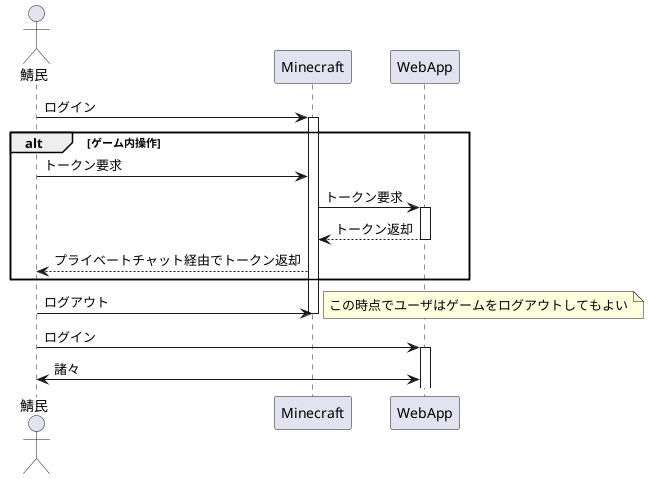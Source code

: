 @startuml
actor User as "鯖民"
User -> Minecraft: ログイン
activate Minecraft

alt ゲーム内操作
    User -> Minecraft: トークン要求
    Minecraft -> WebApp: トークン要求
    activate WebApp
    Minecraft <-- WebApp: トークン返却
    deactivate WebApp
    User <-- Minecraft: プライベートチャット経由でトークン返却
end

User -> Minecraft: ログアウト
deactivate Minecraft
note right: この時点でユーザはゲームをログアウトしてもよい

User -> WebApp: ログイン
activate WebApp
User <-> WebApp: 諸々
@enduml